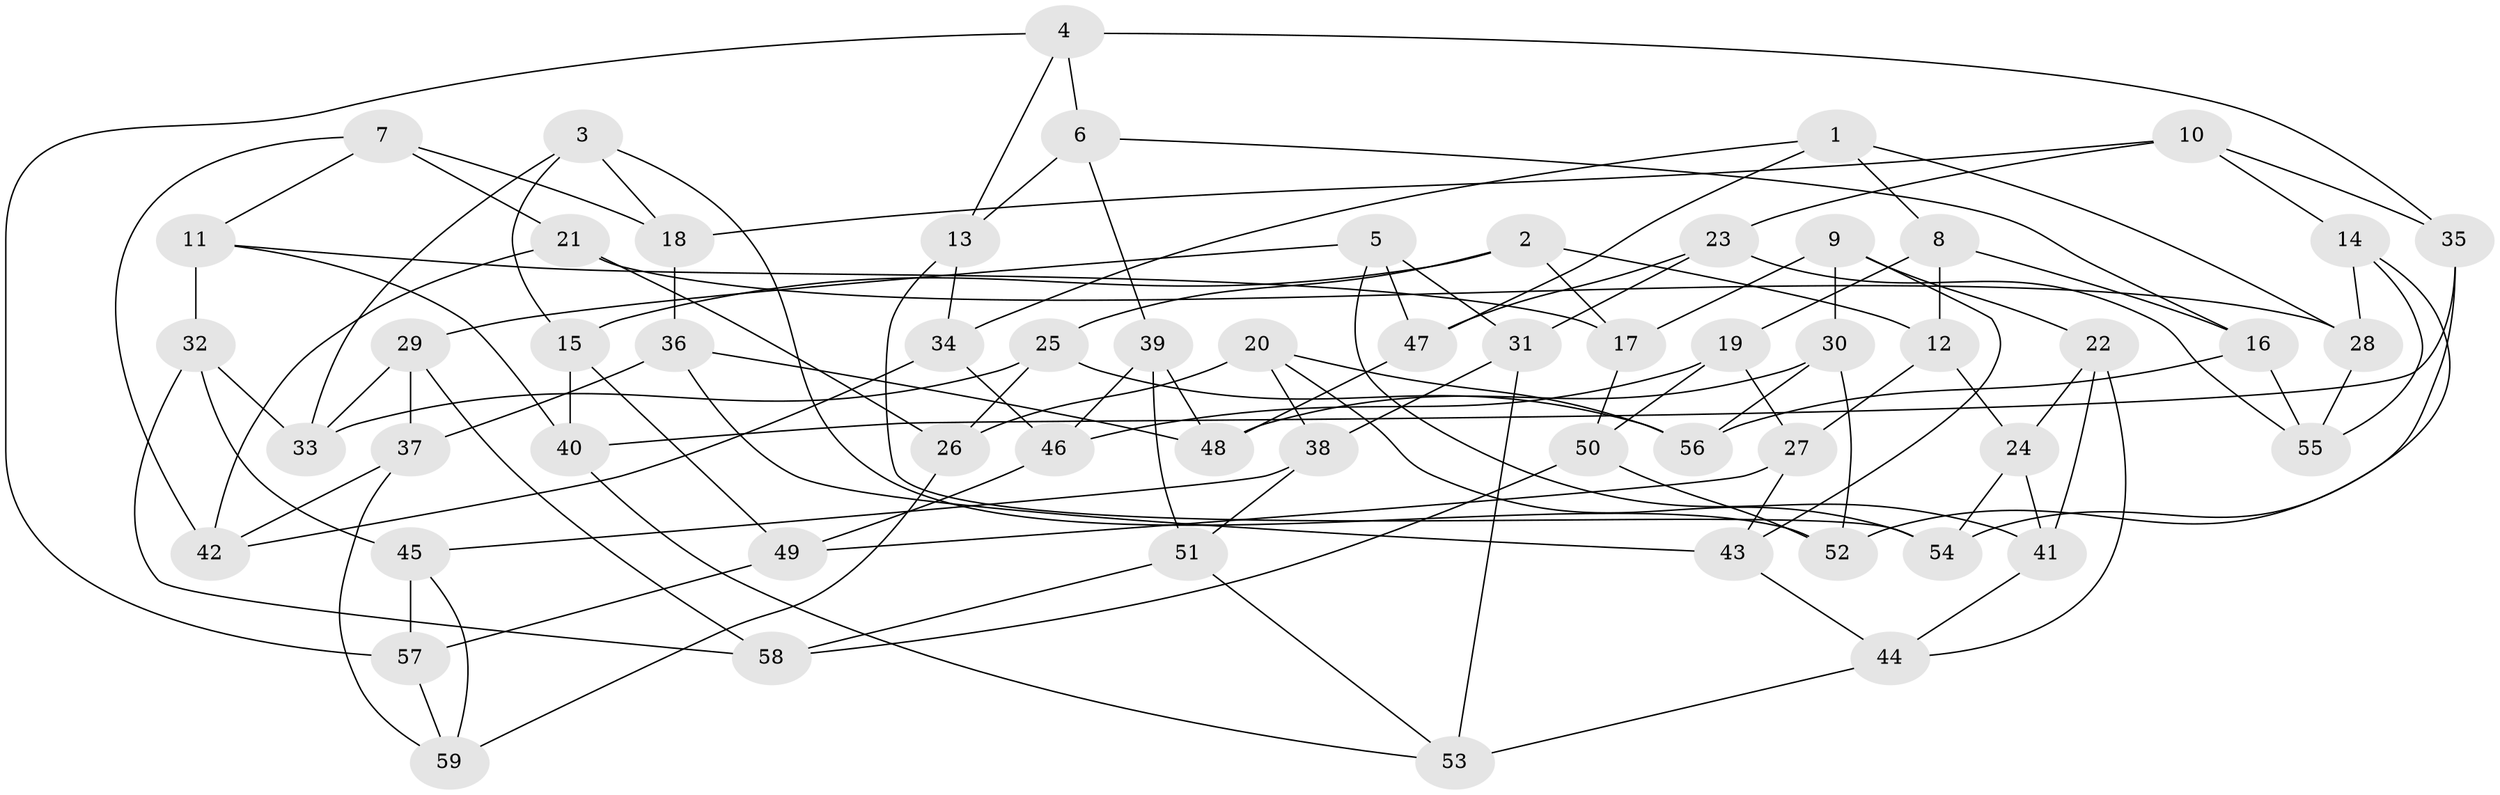 // coarse degree distribution, {3: 0.08333333333333333, 4: 0.3333333333333333, 5: 0.3611111111111111, 6: 0.2222222222222222}
// Generated by graph-tools (version 1.1) at 2025/38/03/04/25 23:38:09]
// undirected, 59 vertices, 118 edges
graph export_dot {
  node [color=gray90,style=filled];
  1;
  2;
  3;
  4;
  5;
  6;
  7;
  8;
  9;
  10;
  11;
  12;
  13;
  14;
  15;
  16;
  17;
  18;
  19;
  20;
  21;
  22;
  23;
  24;
  25;
  26;
  27;
  28;
  29;
  30;
  31;
  32;
  33;
  34;
  35;
  36;
  37;
  38;
  39;
  40;
  41;
  42;
  43;
  44;
  45;
  46;
  47;
  48;
  49;
  50;
  51;
  52;
  53;
  54;
  55;
  56;
  57;
  58;
  59;
  1 -- 47;
  1 -- 34;
  1 -- 8;
  1 -- 28;
  2 -- 15;
  2 -- 12;
  2 -- 17;
  2 -- 25;
  3 -- 15;
  3 -- 52;
  3 -- 33;
  3 -- 18;
  4 -- 35;
  4 -- 6;
  4 -- 57;
  4 -- 13;
  5 -- 29;
  5 -- 31;
  5 -- 47;
  5 -- 41;
  6 -- 13;
  6 -- 16;
  6 -- 39;
  7 -- 18;
  7 -- 42;
  7 -- 21;
  7 -- 11;
  8 -- 12;
  8 -- 16;
  8 -- 19;
  9 -- 22;
  9 -- 30;
  9 -- 17;
  9 -- 43;
  10 -- 35;
  10 -- 23;
  10 -- 14;
  10 -- 18;
  11 -- 32;
  11 -- 17;
  11 -- 40;
  12 -- 24;
  12 -- 27;
  13 -- 54;
  13 -- 34;
  14 -- 55;
  14 -- 54;
  14 -- 28;
  15 -- 49;
  15 -- 40;
  16 -- 56;
  16 -- 55;
  17 -- 50;
  18 -- 36;
  19 -- 46;
  19 -- 27;
  19 -- 50;
  20 -- 56;
  20 -- 38;
  20 -- 26;
  20 -- 54;
  21 -- 28;
  21 -- 42;
  21 -- 26;
  22 -- 41;
  22 -- 24;
  22 -- 44;
  23 -- 47;
  23 -- 55;
  23 -- 31;
  24 -- 41;
  24 -- 54;
  25 -- 26;
  25 -- 56;
  25 -- 33;
  26 -- 59;
  27 -- 49;
  27 -- 43;
  28 -- 55;
  29 -- 37;
  29 -- 33;
  29 -- 58;
  30 -- 48;
  30 -- 52;
  30 -- 56;
  31 -- 38;
  31 -- 53;
  32 -- 58;
  32 -- 33;
  32 -- 45;
  34 -- 46;
  34 -- 42;
  35 -- 52;
  35 -- 40;
  36 -- 48;
  36 -- 43;
  36 -- 37;
  37 -- 59;
  37 -- 42;
  38 -- 45;
  38 -- 51;
  39 -- 51;
  39 -- 48;
  39 -- 46;
  40 -- 53;
  41 -- 44;
  43 -- 44;
  44 -- 53;
  45 -- 57;
  45 -- 59;
  46 -- 49;
  47 -- 48;
  49 -- 57;
  50 -- 58;
  50 -- 52;
  51 -- 53;
  51 -- 58;
  57 -- 59;
}

